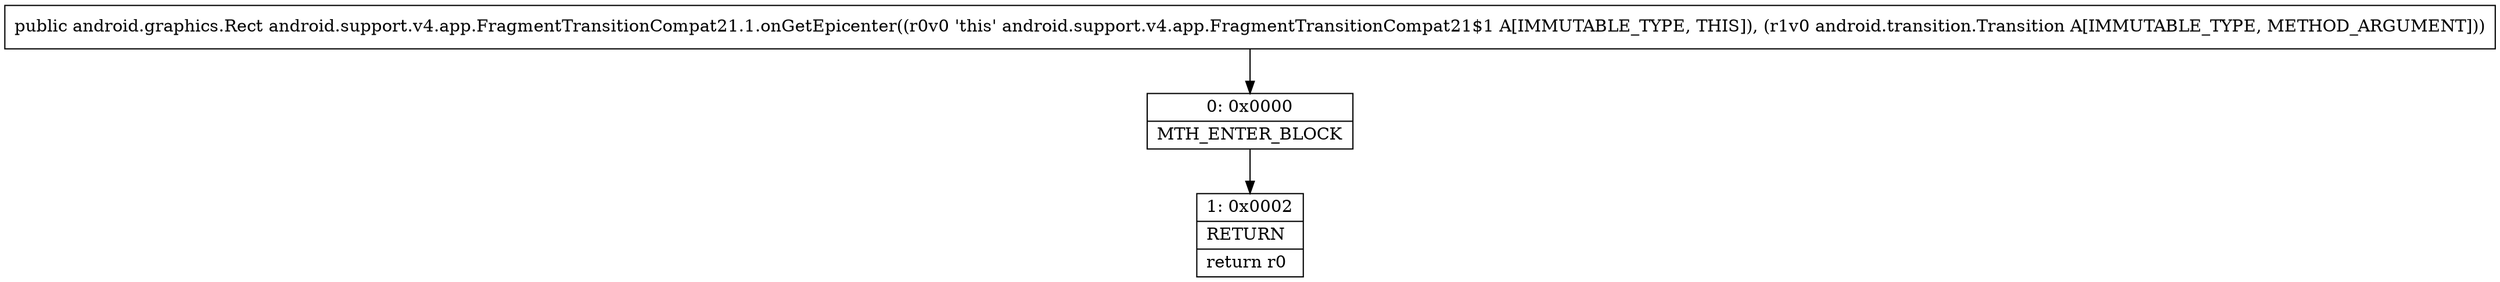digraph "CFG forandroid.support.v4.app.FragmentTransitionCompat21.1.onGetEpicenter(Landroid\/transition\/Transition;)Landroid\/graphics\/Rect;" {
Node_0 [shape=record,label="{0\:\ 0x0000|MTH_ENTER_BLOCK\l}"];
Node_1 [shape=record,label="{1\:\ 0x0002|RETURN\l|return r0\l}"];
MethodNode[shape=record,label="{public android.graphics.Rect android.support.v4.app.FragmentTransitionCompat21.1.onGetEpicenter((r0v0 'this' android.support.v4.app.FragmentTransitionCompat21$1 A[IMMUTABLE_TYPE, THIS]), (r1v0 android.transition.Transition A[IMMUTABLE_TYPE, METHOD_ARGUMENT])) }"];
MethodNode -> Node_0;
Node_0 -> Node_1;
}

